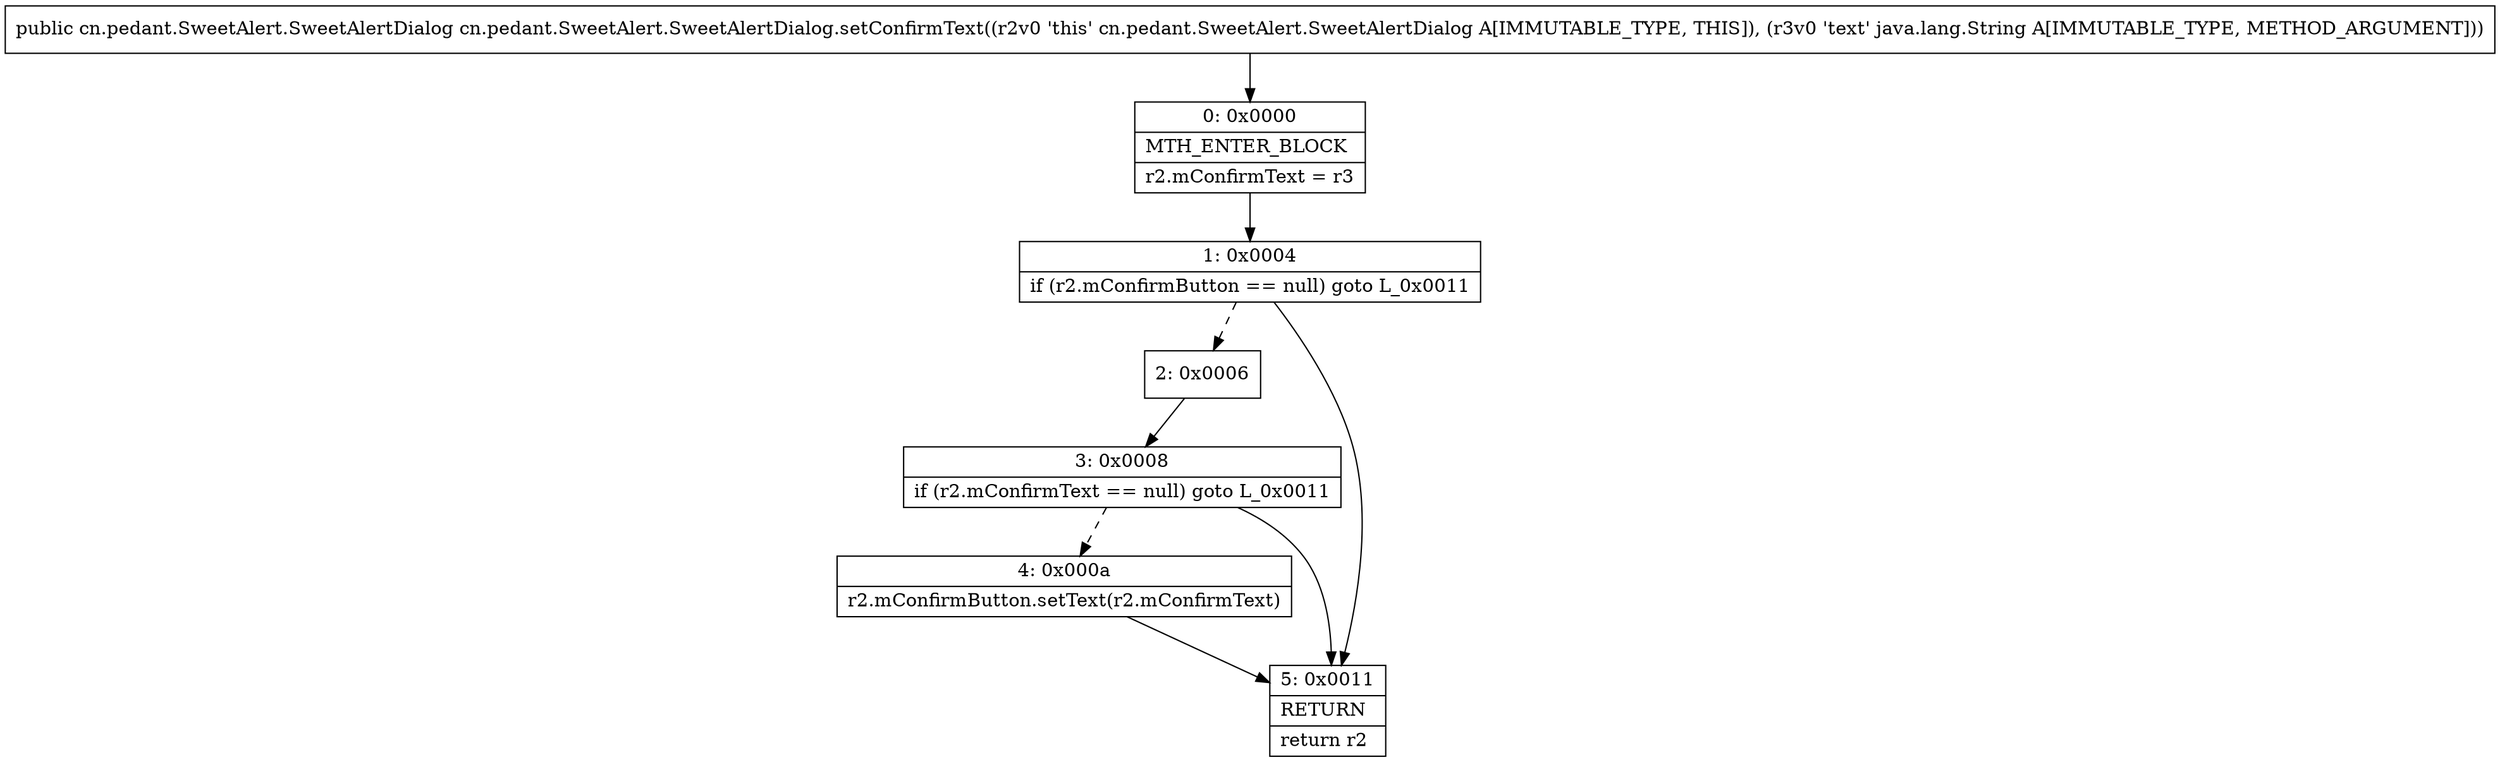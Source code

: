 digraph "CFG forcn.pedant.SweetAlert.SweetAlertDialog.setConfirmText(Ljava\/lang\/String;)Lcn\/pedant\/SweetAlert\/SweetAlertDialog;" {
Node_0 [shape=record,label="{0\:\ 0x0000|MTH_ENTER_BLOCK\l|r2.mConfirmText = r3\l}"];
Node_1 [shape=record,label="{1\:\ 0x0004|if (r2.mConfirmButton == null) goto L_0x0011\l}"];
Node_2 [shape=record,label="{2\:\ 0x0006}"];
Node_3 [shape=record,label="{3\:\ 0x0008|if (r2.mConfirmText == null) goto L_0x0011\l}"];
Node_4 [shape=record,label="{4\:\ 0x000a|r2.mConfirmButton.setText(r2.mConfirmText)\l}"];
Node_5 [shape=record,label="{5\:\ 0x0011|RETURN\l|return r2\l}"];
MethodNode[shape=record,label="{public cn.pedant.SweetAlert.SweetAlertDialog cn.pedant.SweetAlert.SweetAlertDialog.setConfirmText((r2v0 'this' cn.pedant.SweetAlert.SweetAlertDialog A[IMMUTABLE_TYPE, THIS]), (r3v0 'text' java.lang.String A[IMMUTABLE_TYPE, METHOD_ARGUMENT])) }"];
MethodNode -> Node_0;
Node_0 -> Node_1;
Node_1 -> Node_2[style=dashed];
Node_1 -> Node_5;
Node_2 -> Node_3;
Node_3 -> Node_4[style=dashed];
Node_3 -> Node_5;
Node_4 -> Node_5;
}


